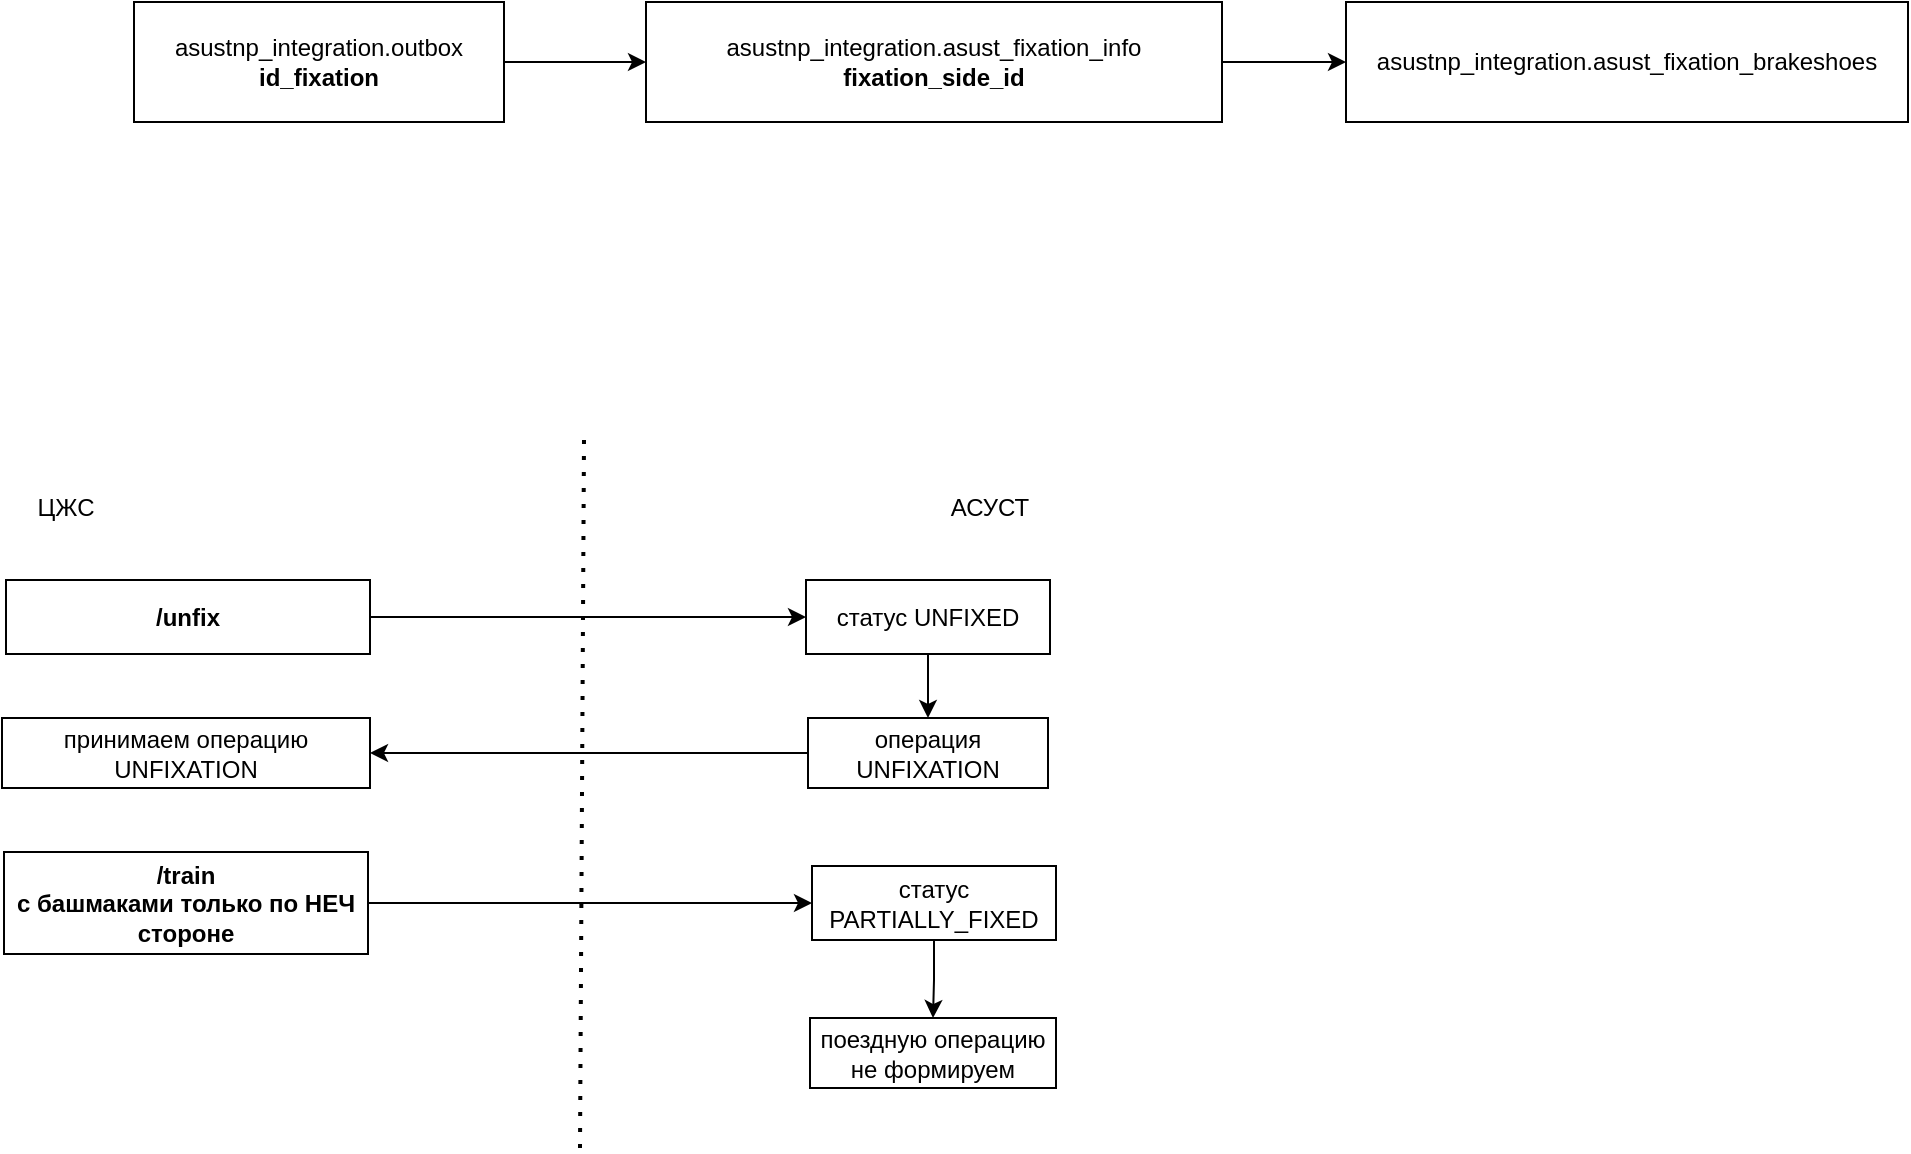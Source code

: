 <mxfile border="50" scale="3" compressed="false" locked="false" version="24.8.4">
  <diagram name="Blank" id="YmL12bMKpDGza6XwsDPr">
    <mxGraphModel dx="1780" dy="347" grid="0" gridSize="10" guides="1" tooltips="1" connect="1" arrows="1" fold="1" page="0" pageScale="1" pageWidth="827" pageHeight="1169" background="none" math="1" shadow="0">
      <root>
        <mxCell id="X5NqExCQtvZxIxQ7pmgY-0" />
        <mxCell id="1" parent="X5NqExCQtvZxIxQ7pmgY-0" />
        <mxCell id="E554dVAxD02PI6T3BY6a-4" value="" style="edgeStyle=orthogonalEdgeStyle;rounded=0;orthogonalLoop=1;jettySize=auto;html=1;" parent="1" source="E554dVAxD02PI6T3BY6a-2" target="E554dVAxD02PI6T3BY6a-3" edge="1">
          <mxGeometry relative="1" as="geometry" />
        </mxCell>
        <mxCell id="E554dVAxD02PI6T3BY6a-2" value="asustnp_integration.outbox&lt;br&gt;&lt;b&gt;id_fixation&lt;/b&gt;" style="rounded=0;whiteSpace=wrap;html=1;" parent="1" vertex="1">
          <mxGeometry x="59" y="753" width="185" height="60" as="geometry" />
        </mxCell>
        <mxCell id="E554dVAxD02PI6T3BY6a-13" value="" style="edgeStyle=orthogonalEdgeStyle;rounded=0;orthogonalLoop=1;jettySize=auto;html=1;" parent="1" source="E554dVAxD02PI6T3BY6a-3" target="E554dVAxD02PI6T3BY6a-12" edge="1">
          <mxGeometry relative="1" as="geometry" />
        </mxCell>
        <mxCell id="E554dVAxD02PI6T3BY6a-3" value="asustnp_integration.asust_fixation_info&lt;br&gt;&lt;b&gt;fixation_side_id&lt;/b&gt;" style="rounded=0;whiteSpace=wrap;html=1;" parent="1" vertex="1">
          <mxGeometry x="315" y="753" width="288" height="60" as="geometry" />
        </mxCell>
        <mxCell id="E554dVAxD02PI6T3BY6a-12" value="asustnp_integration.asust_fixation_brakeshoes" style="rounded=0;whiteSpace=wrap;html=1;" parent="1" vertex="1">
          <mxGeometry x="665" y="753" width="281" height="60" as="geometry" />
        </mxCell>
        <mxCell id="tKBNzQerC5wN-eB4aigU-8" value="" style="edgeStyle=orthogonalEdgeStyle;rounded=0;orthogonalLoop=1;jettySize=auto;html=1;" edge="1" parent="1" source="tKBNzQerC5wN-eB4aigU-2" target="tKBNzQerC5wN-eB4aigU-7">
          <mxGeometry relative="1" as="geometry" />
        </mxCell>
        <mxCell id="tKBNzQerC5wN-eB4aigU-2" value="&lt;b&gt;/unfix&lt;/b&gt;" style="rounded=0;whiteSpace=wrap;html=1;" vertex="1" parent="1">
          <mxGeometry x="-5" y="1042" width="182" height="37" as="geometry" />
        </mxCell>
        <mxCell id="tKBNzQerC5wN-eB4aigU-4" value="ЦЖС" style="text;html=1;align=center;verticalAlign=middle;whiteSpace=wrap;rounded=0;" vertex="1" parent="1">
          <mxGeometry x="-5" y="991" width="60" height="30" as="geometry" />
        </mxCell>
        <mxCell id="tKBNzQerC5wN-eB4aigU-5" value="АСУСТ" style="text;html=1;align=center;verticalAlign=middle;whiteSpace=wrap;rounded=0;" vertex="1" parent="1">
          <mxGeometry x="457" y="991" width="60" height="30" as="geometry" />
        </mxCell>
        <mxCell id="tKBNzQerC5wN-eB4aigU-13" value="" style="edgeStyle=orthogonalEdgeStyle;rounded=0;orthogonalLoop=1;jettySize=auto;html=1;" edge="1" parent="1" source="tKBNzQerC5wN-eB4aigU-6" target="tKBNzQerC5wN-eB4aigU-12">
          <mxGeometry relative="1" as="geometry" />
        </mxCell>
        <mxCell id="tKBNzQerC5wN-eB4aigU-6" value="операция UNFIXATION" style="rounded=0;whiteSpace=wrap;html=1;" vertex="1" parent="1">
          <mxGeometry x="396" y="1111" width="120" height="35" as="geometry" />
        </mxCell>
        <mxCell id="tKBNzQerC5wN-eB4aigU-9" value="" style="edgeStyle=orthogonalEdgeStyle;rounded=0;orthogonalLoop=1;jettySize=auto;html=1;" edge="1" parent="1" source="tKBNzQerC5wN-eB4aigU-7" target="tKBNzQerC5wN-eB4aigU-6">
          <mxGeometry relative="1" as="geometry" />
        </mxCell>
        <mxCell id="tKBNzQerC5wN-eB4aigU-7" value="статус UNFIXED" style="rounded=0;whiteSpace=wrap;html=1;" vertex="1" parent="1">
          <mxGeometry x="395" y="1042" width="122" height="37" as="geometry" />
        </mxCell>
        <mxCell id="tKBNzQerC5wN-eB4aigU-10" value="" style="endArrow=none;dashed=1;html=1;dashPattern=1 3;strokeWidth=2;rounded=0;" edge="1" parent="1">
          <mxGeometry width="50" height="50" relative="1" as="geometry">
            <mxPoint x="282" y="1326" as="sourcePoint" />
            <mxPoint x="284" y="972" as="targetPoint" />
          </mxGeometry>
        </mxCell>
        <mxCell id="tKBNzQerC5wN-eB4aigU-12" value="принимаем операцию UNFIXATION" style="rounded=0;whiteSpace=wrap;html=1;" vertex="1" parent="1">
          <mxGeometry x="-7" y="1111" width="184" height="35" as="geometry" />
        </mxCell>
        <mxCell id="tKBNzQerC5wN-eB4aigU-18" style="edgeStyle=orthogonalEdgeStyle;rounded=0;orthogonalLoop=1;jettySize=auto;html=1;entryX=0;entryY=0.5;entryDx=0;entryDy=0;" edge="1" parent="1" source="tKBNzQerC5wN-eB4aigU-14" target="tKBNzQerC5wN-eB4aigU-16">
          <mxGeometry relative="1" as="geometry" />
        </mxCell>
        <mxCell id="tKBNzQerC5wN-eB4aigU-14" value="&lt;b&gt;/train&lt;br&gt;с башмаками только по НЕЧ стороне&lt;/b&gt;" style="rounded=0;whiteSpace=wrap;html=1;" vertex="1" parent="1">
          <mxGeometry x="-6" y="1178" width="182" height="51" as="geometry" />
        </mxCell>
        <mxCell id="tKBNzQerC5wN-eB4aigU-15" value="поездную операцию не формируем" style="rounded=0;whiteSpace=wrap;html=1;" vertex="1" parent="1">
          <mxGeometry x="397" y="1261" width="123" height="35" as="geometry" />
        </mxCell>
        <mxCell id="tKBNzQerC5wN-eB4aigU-20" value="" style="edgeStyle=orthogonalEdgeStyle;rounded=0;orthogonalLoop=1;jettySize=auto;html=1;" edge="1" parent="1" source="tKBNzQerC5wN-eB4aigU-16" target="tKBNzQerC5wN-eB4aigU-15">
          <mxGeometry relative="1" as="geometry" />
        </mxCell>
        <mxCell id="tKBNzQerC5wN-eB4aigU-16" value="статус PARTIALLY_FIXED" style="rounded=0;whiteSpace=wrap;html=1;" vertex="1" parent="1">
          <mxGeometry x="398" y="1185" width="122" height="37" as="geometry" />
        </mxCell>
      </root>
    </mxGraphModel>
  </diagram>
</mxfile>
